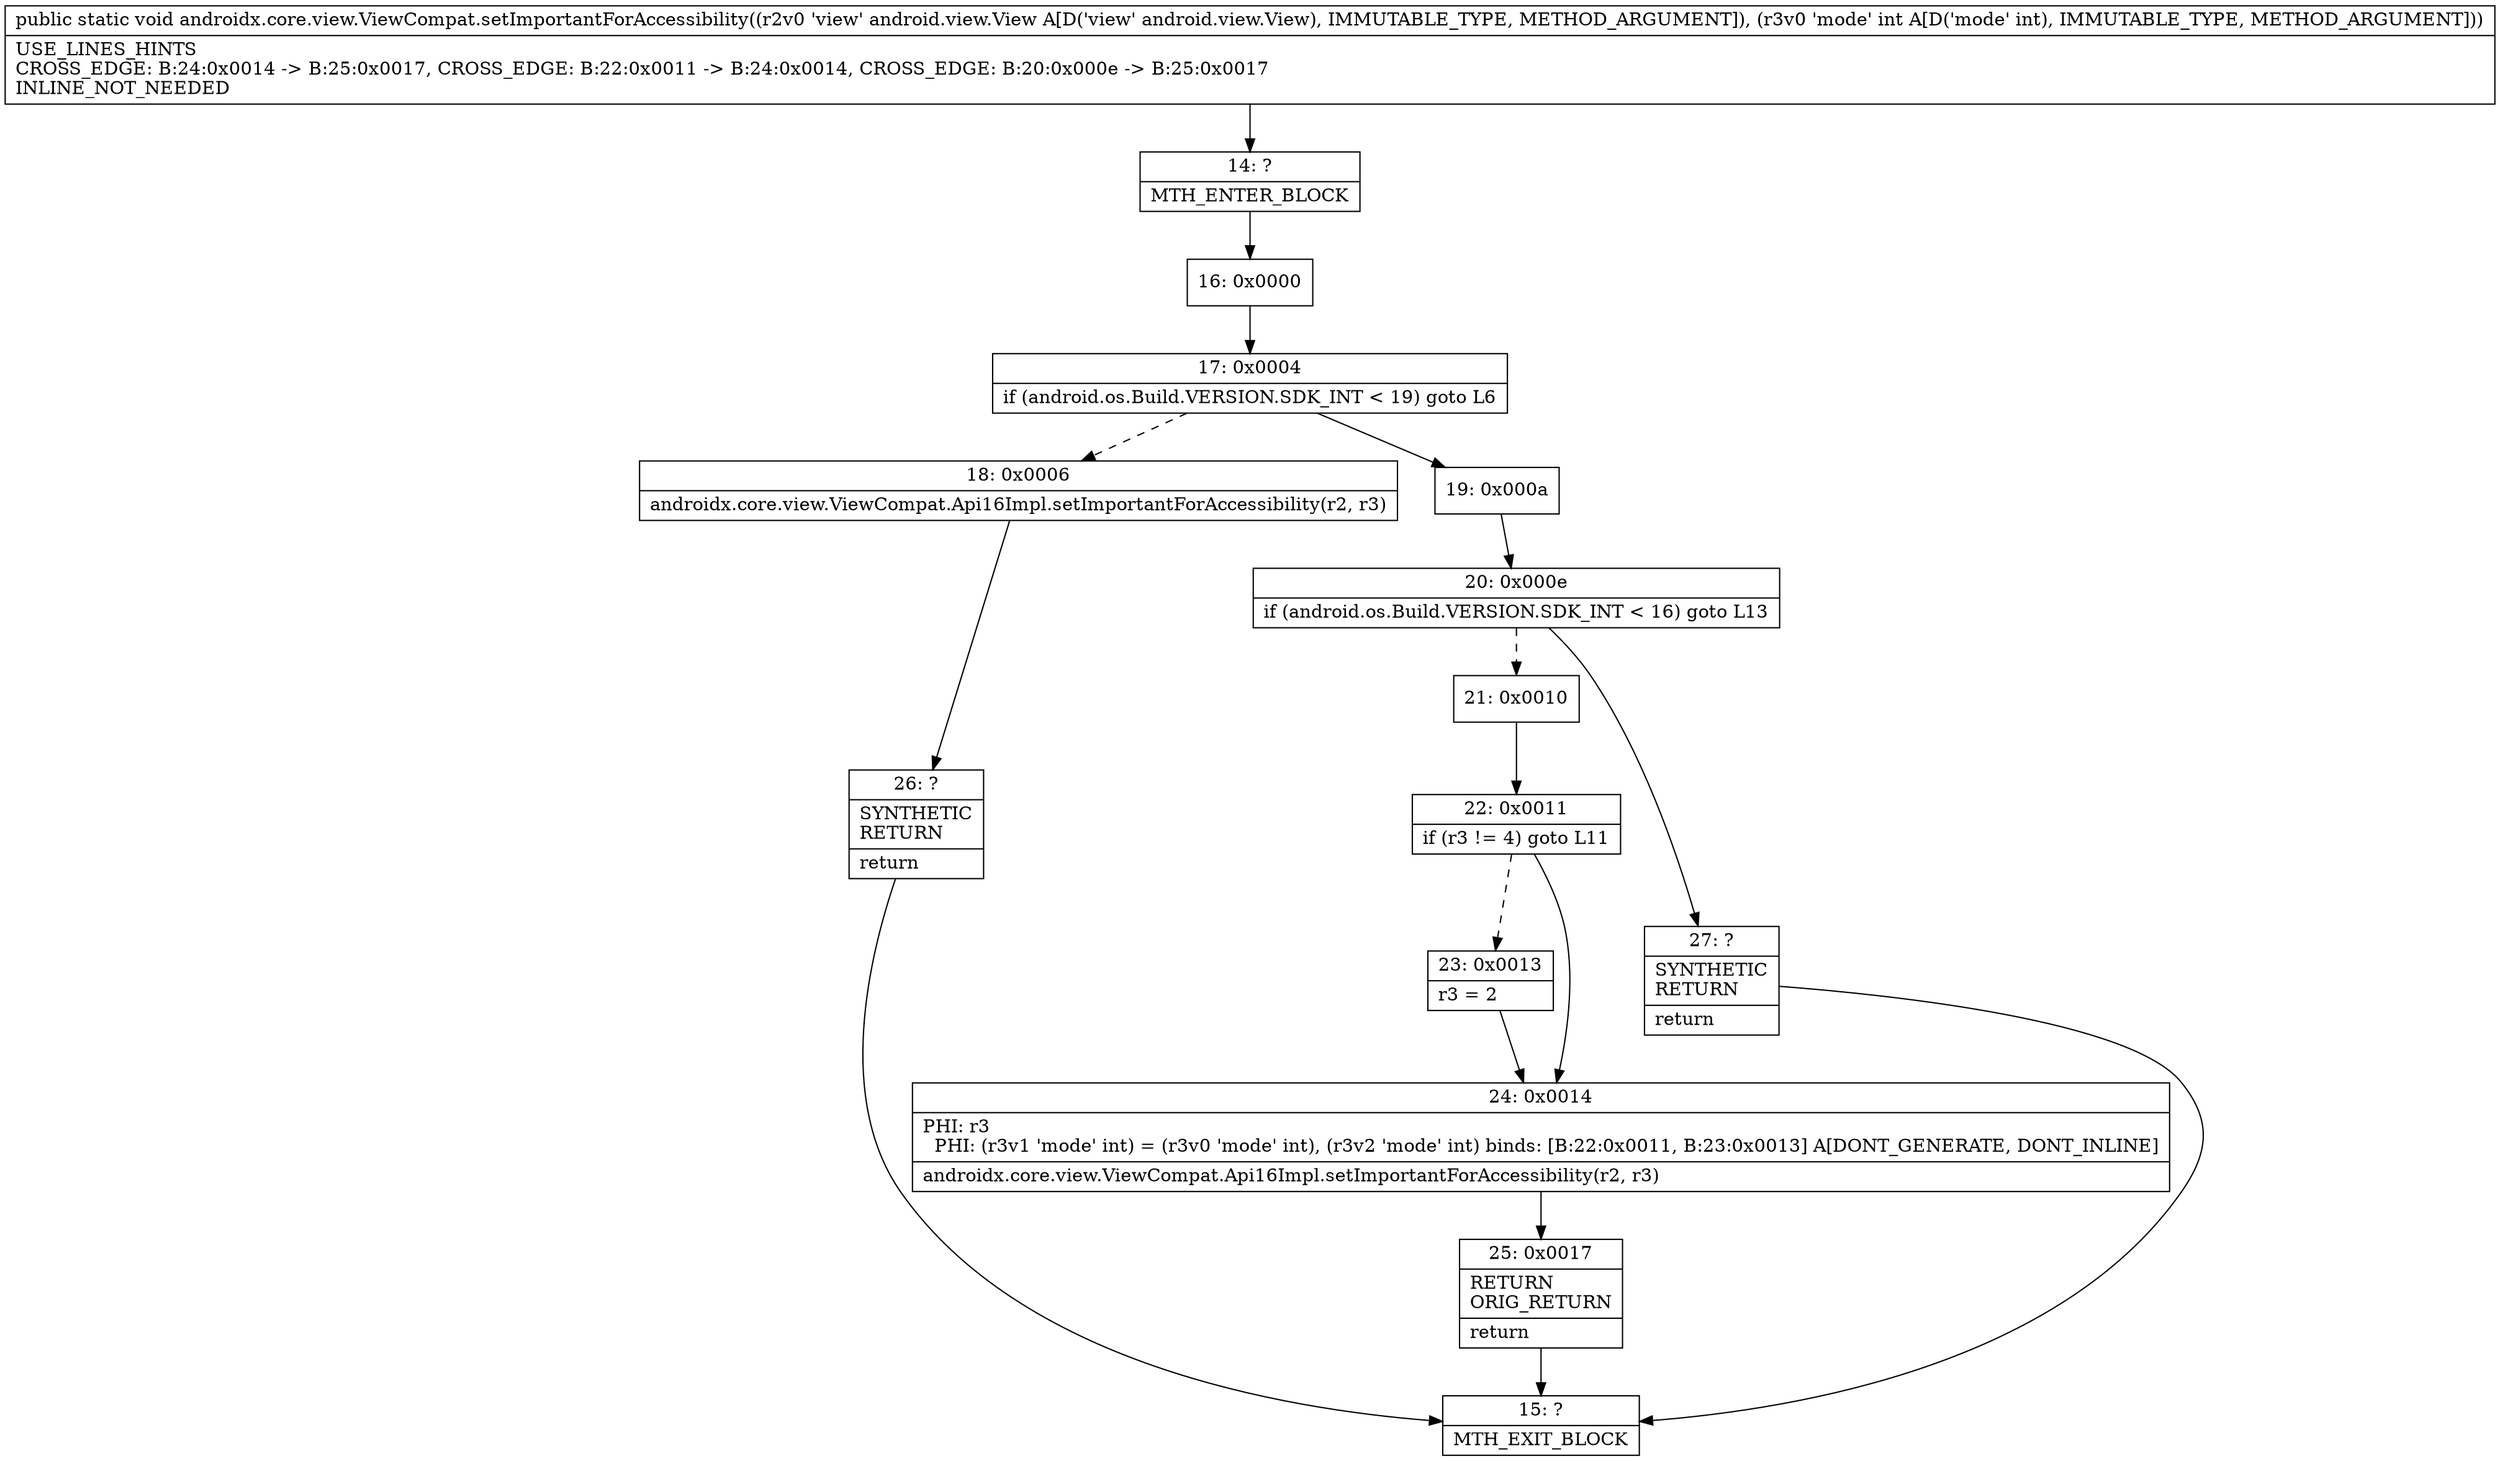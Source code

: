 digraph "CFG forandroidx.core.view.ViewCompat.setImportantForAccessibility(Landroid\/view\/View;I)V" {
Node_14 [shape=record,label="{14\:\ ?|MTH_ENTER_BLOCK\l}"];
Node_16 [shape=record,label="{16\:\ 0x0000}"];
Node_17 [shape=record,label="{17\:\ 0x0004|if (android.os.Build.VERSION.SDK_INT \< 19) goto L6\l}"];
Node_18 [shape=record,label="{18\:\ 0x0006|androidx.core.view.ViewCompat.Api16Impl.setImportantForAccessibility(r2, r3)\l}"];
Node_26 [shape=record,label="{26\:\ ?|SYNTHETIC\lRETURN\l|return\l}"];
Node_15 [shape=record,label="{15\:\ ?|MTH_EXIT_BLOCK\l}"];
Node_19 [shape=record,label="{19\:\ 0x000a}"];
Node_20 [shape=record,label="{20\:\ 0x000e|if (android.os.Build.VERSION.SDK_INT \< 16) goto L13\l}"];
Node_21 [shape=record,label="{21\:\ 0x0010}"];
Node_22 [shape=record,label="{22\:\ 0x0011|if (r3 != 4) goto L11\l}"];
Node_23 [shape=record,label="{23\:\ 0x0013|r3 = 2\l}"];
Node_24 [shape=record,label="{24\:\ 0x0014|PHI: r3 \l  PHI: (r3v1 'mode' int) = (r3v0 'mode' int), (r3v2 'mode' int) binds: [B:22:0x0011, B:23:0x0013] A[DONT_GENERATE, DONT_INLINE]\l|androidx.core.view.ViewCompat.Api16Impl.setImportantForAccessibility(r2, r3)\l}"];
Node_25 [shape=record,label="{25\:\ 0x0017|RETURN\lORIG_RETURN\l|return\l}"];
Node_27 [shape=record,label="{27\:\ ?|SYNTHETIC\lRETURN\l|return\l}"];
MethodNode[shape=record,label="{public static void androidx.core.view.ViewCompat.setImportantForAccessibility((r2v0 'view' android.view.View A[D('view' android.view.View), IMMUTABLE_TYPE, METHOD_ARGUMENT]), (r3v0 'mode' int A[D('mode' int), IMMUTABLE_TYPE, METHOD_ARGUMENT]))  | USE_LINES_HINTS\lCROSS_EDGE: B:24:0x0014 \-\> B:25:0x0017, CROSS_EDGE: B:22:0x0011 \-\> B:24:0x0014, CROSS_EDGE: B:20:0x000e \-\> B:25:0x0017\lINLINE_NOT_NEEDED\l}"];
MethodNode -> Node_14;Node_14 -> Node_16;
Node_16 -> Node_17;
Node_17 -> Node_18[style=dashed];
Node_17 -> Node_19;
Node_18 -> Node_26;
Node_26 -> Node_15;
Node_19 -> Node_20;
Node_20 -> Node_21[style=dashed];
Node_20 -> Node_27;
Node_21 -> Node_22;
Node_22 -> Node_23[style=dashed];
Node_22 -> Node_24;
Node_23 -> Node_24;
Node_24 -> Node_25;
Node_25 -> Node_15;
Node_27 -> Node_15;
}

